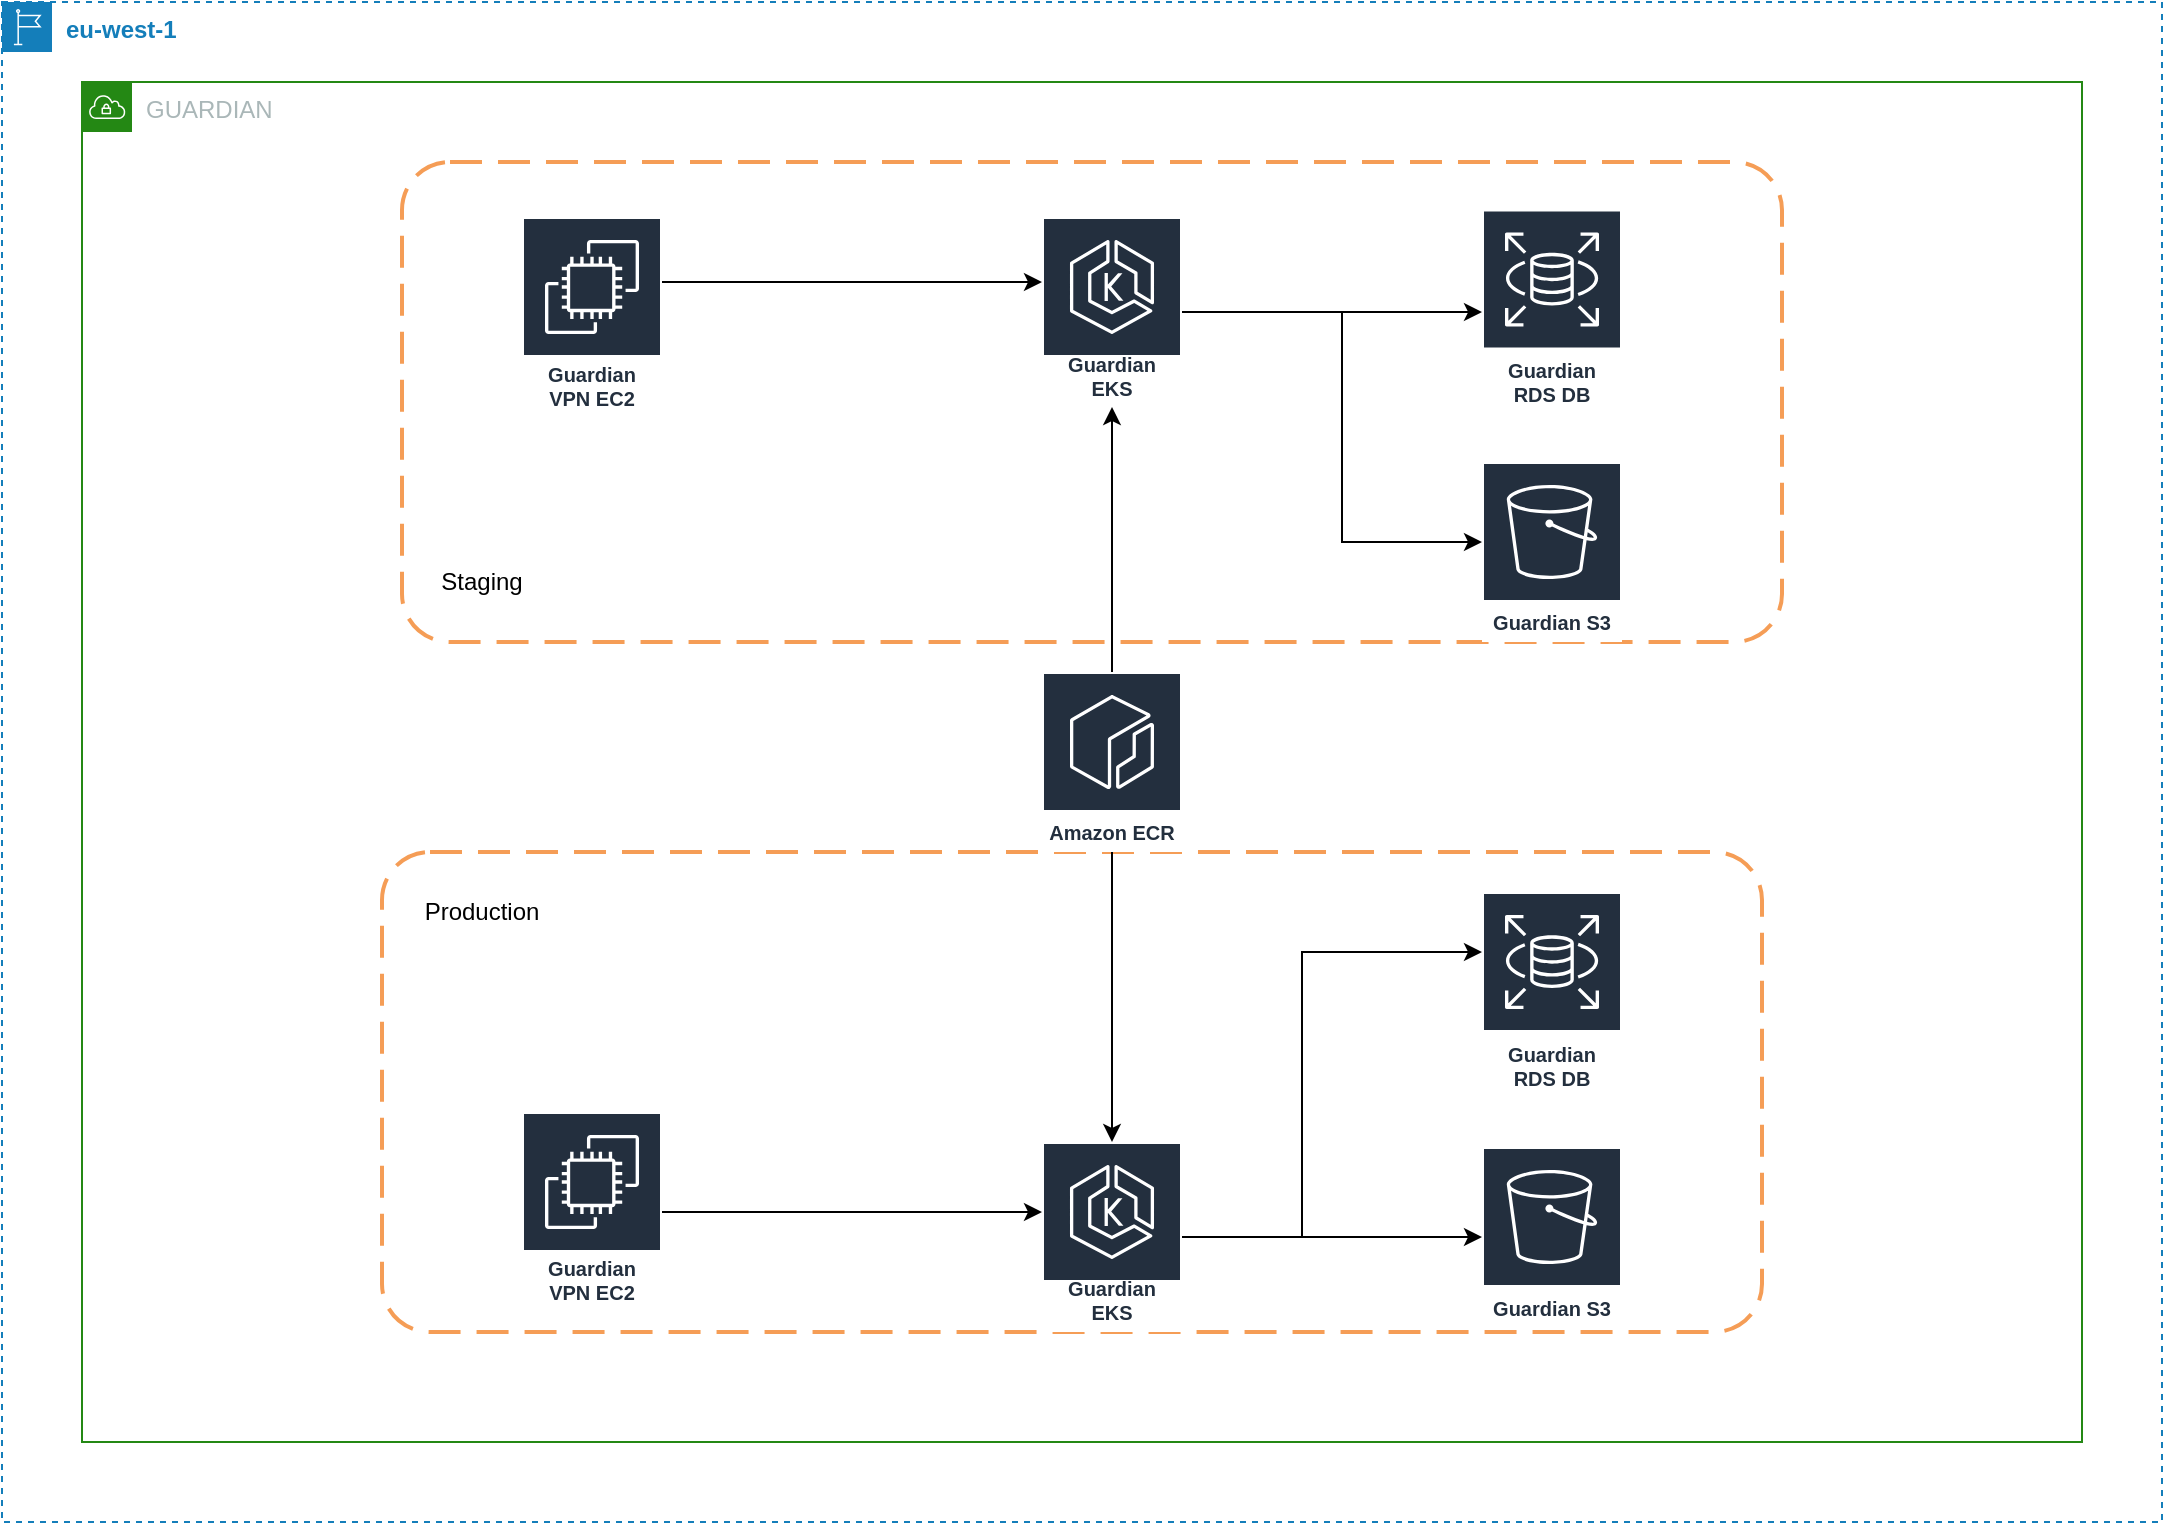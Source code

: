 <mxfile version="14.6.13" type="github">
  <diagram id="XrFz9S41tJpE_bBW_7jL" name="Page-1">
    <mxGraphModel dx="1425" dy="872" grid="1" gridSize="10" guides="1" tooltips="1" connect="1" arrows="1" fold="1" page="1" pageScale="1" pageWidth="1169" pageHeight="827" math="0" shadow="0">
      <root>
        <mxCell id="0" />
        <mxCell id="1" parent="0" />
        <mxCell id="FXBJdXie-gMrJei_GJB7-2" value="&lt;b&gt;eu-west-1&lt;/b&gt;" style="points=[[0,0],[0.25,0],[0.5,0],[0.75,0],[1,0],[1,0.25],[1,0.5],[1,0.75],[1,1],[0.75,1],[0.5,1],[0.25,1],[0,1],[0,0.75],[0,0.5],[0,0.25]];outlineConnect=0;gradientColor=none;html=1;whiteSpace=wrap;fontSize=12;fontStyle=0;shape=mxgraph.aws4.group;grIcon=mxgraph.aws4.group_region;strokeColor=#147EBA;fillColor=none;verticalAlign=top;align=left;spacingLeft=30;fontColor=#147EBA;dashed=1;" parent="1" vertex="1">
          <mxGeometry x="40" y="40" width="1080" height="760" as="geometry" />
        </mxCell>
        <mxCell id="FXBJdXie-gMrJei_GJB7-3" value="GUARDIAN" style="points=[[0,0],[0.25,0],[0.5,0],[0.75,0],[1,0],[1,0.25],[1,0.5],[1,0.75],[1,1],[0.75,1],[0.5,1],[0.25,1],[0,1],[0,0.75],[0,0.5],[0,0.25]];outlineConnect=0;gradientColor=none;html=1;whiteSpace=wrap;fontSize=12;fontStyle=0;shape=mxgraph.aws4.group;grIcon=mxgraph.aws4.group_vpc;strokeColor=#248814;fillColor=none;verticalAlign=top;align=left;spacingLeft=30;fontColor=#AAB7B8;dashed=0;" parent="1" vertex="1">
          <mxGeometry x="80" y="80" width="1000" height="680" as="geometry" />
        </mxCell>
        <mxCell id="qyQdlwB7q9kDZZnS4d7l-15" value="" style="rounded=1;arcSize=10;dashed=1;strokeColor=#F59D56;fillColor=none;gradientColor=none;dashPattern=8 4;strokeWidth=2;" vertex="1" parent="1">
          <mxGeometry x="240" y="120" width="690" height="240" as="geometry" />
        </mxCell>
        <mxCell id="qyQdlwB7q9kDZZnS4d7l-16" value="" style="rounded=1;arcSize=10;dashed=1;strokeColor=#F59D56;fillColor=none;gradientColor=none;dashPattern=8 4;strokeWidth=2;" vertex="1" parent="1">
          <mxGeometry x="230" y="465" width="690" height="240" as="geometry" />
        </mxCell>
        <mxCell id="qyQdlwB7q9kDZZnS4d7l-12" style="edgeStyle=orthogonalEdgeStyle;rounded=0;orthogonalLoop=1;jettySize=auto;html=1;" edge="1" parent="1" source="FXBJdXie-gMrJei_GJB7-5" target="FXBJdXie-gMrJei_GJB7-6">
          <mxGeometry relative="1" as="geometry" />
        </mxCell>
        <mxCell id="qyQdlwB7q9kDZZnS4d7l-13" style="edgeStyle=orthogonalEdgeStyle;rounded=0;orthogonalLoop=1;jettySize=auto;html=1;" edge="1" parent="1" source="FXBJdXie-gMrJei_GJB7-5" target="FXBJdXie-gMrJei_GJB7-11">
          <mxGeometry relative="1" as="geometry">
            <Array as="points">
              <mxPoint x="710" y="195" />
              <mxPoint x="710" y="310" />
            </Array>
          </mxGeometry>
        </mxCell>
        <mxCell id="FXBJdXie-gMrJei_GJB7-5" value="Guardian EKS" style="outlineConnect=0;fontColor=#232F3E;gradientColor=none;strokeColor=#ffffff;fillColor=#232F3E;dashed=0;verticalLabelPosition=middle;verticalAlign=bottom;align=center;html=1;whiteSpace=wrap;fontSize=10;fontStyle=1;spacing=3;shape=mxgraph.aws4.productIcon;prIcon=mxgraph.aws4.eks;" parent="1" vertex="1">
          <mxGeometry x="560" y="147.5" width="70" height="95" as="geometry" />
        </mxCell>
        <mxCell id="FXBJdXie-gMrJei_GJB7-6" value="Guardian RDS DB" style="outlineConnect=0;fontColor=#232F3E;gradientColor=none;strokeColor=#ffffff;fillColor=#232F3E;dashed=0;verticalLabelPosition=middle;verticalAlign=bottom;align=center;html=1;whiteSpace=wrap;fontSize=10;fontStyle=1;spacing=3;shape=mxgraph.aws4.productIcon;prIcon=mxgraph.aws4.rds;" parent="1" vertex="1">
          <mxGeometry x="780" y="143.75" width="70" height="102.5" as="geometry" />
        </mxCell>
        <mxCell id="FXBJdXie-gMrJei_GJB7-8" style="edgeStyle=orthogonalEdgeStyle;rounded=0;orthogonalLoop=1;jettySize=auto;html=1;" parent="1" source="FXBJdXie-gMrJei_GJB7-7" target="FXBJdXie-gMrJei_GJB7-5" edge="1">
          <mxGeometry relative="1" as="geometry">
            <Array as="points">
              <mxPoint x="595" y="300" />
              <mxPoint x="595" y="300" />
            </Array>
          </mxGeometry>
        </mxCell>
        <mxCell id="qyQdlwB7q9kDZZnS4d7l-14" style="edgeStyle=orthogonalEdgeStyle;rounded=0;orthogonalLoop=1;jettySize=auto;html=1;" edge="1" parent="1" source="FXBJdXie-gMrJei_GJB7-10" target="FXBJdXie-gMrJei_GJB7-5">
          <mxGeometry relative="1" as="geometry">
            <Array as="points">
              <mxPoint x="420" y="180" />
              <mxPoint x="420" y="180" />
            </Array>
          </mxGeometry>
        </mxCell>
        <mxCell id="FXBJdXie-gMrJei_GJB7-10" value="Guardian VPN EC2" style="outlineConnect=0;fontColor=#232F3E;gradientColor=none;strokeColor=#ffffff;fillColor=#232F3E;dashed=0;verticalLabelPosition=middle;verticalAlign=bottom;align=center;html=1;whiteSpace=wrap;fontSize=10;fontStyle=1;spacing=3;shape=mxgraph.aws4.productIcon;prIcon=mxgraph.aws4.ec2;" parent="1" vertex="1">
          <mxGeometry x="300" y="147.5" width="70" height="100" as="geometry" />
        </mxCell>
        <mxCell id="FXBJdXie-gMrJei_GJB7-11" value="Guardian S3" style="outlineConnect=0;fontColor=#232F3E;gradientColor=none;strokeColor=#ffffff;fillColor=#232F3E;dashed=0;verticalLabelPosition=middle;verticalAlign=bottom;align=center;html=1;whiteSpace=wrap;fontSize=10;fontStyle=1;spacing=3;shape=mxgraph.aws4.productIcon;prIcon=mxgraph.aws4.s3;" parent="1" vertex="1">
          <mxGeometry x="780" y="270" width="70" height="90" as="geometry" />
        </mxCell>
        <mxCell id="qyQdlwB7q9kDZZnS4d7l-2" style="edgeStyle=orthogonalEdgeStyle;rounded=0;orthogonalLoop=1;jettySize=auto;html=1;" edge="1" parent="1" source="qyQdlwB7q9kDZZnS4d7l-4" target="qyQdlwB7q9kDZZnS4d7l-5">
          <mxGeometry relative="1" as="geometry">
            <Array as="points">
              <mxPoint x="690" y="657" />
              <mxPoint x="690" y="515" />
            </Array>
          </mxGeometry>
        </mxCell>
        <mxCell id="qyQdlwB7q9kDZZnS4d7l-3" style="edgeStyle=orthogonalEdgeStyle;rounded=0;orthogonalLoop=1;jettySize=auto;html=1;" edge="1" parent="1" source="qyQdlwB7q9kDZZnS4d7l-4" target="qyQdlwB7q9kDZZnS4d7l-10">
          <mxGeometry relative="1" as="geometry" />
        </mxCell>
        <mxCell id="qyQdlwB7q9kDZZnS4d7l-4" value="Guardian EKS" style="outlineConnect=0;fontColor=#232F3E;gradientColor=none;strokeColor=#ffffff;fillColor=#232F3E;dashed=0;verticalLabelPosition=middle;verticalAlign=bottom;align=center;html=1;whiteSpace=wrap;fontSize=10;fontStyle=1;spacing=3;shape=mxgraph.aws4.productIcon;prIcon=mxgraph.aws4.eks;" vertex="1" parent="1">
          <mxGeometry x="560" y="610" width="70" height="95" as="geometry" />
        </mxCell>
        <mxCell id="qyQdlwB7q9kDZZnS4d7l-5" value="Guardian RDS DB" style="outlineConnect=0;fontColor=#232F3E;gradientColor=none;strokeColor=#ffffff;fillColor=#232F3E;dashed=0;verticalLabelPosition=middle;verticalAlign=bottom;align=center;html=1;whiteSpace=wrap;fontSize=10;fontStyle=1;spacing=3;shape=mxgraph.aws4.productIcon;prIcon=mxgraph.aws4.rds;" vertex="1" parent="1">
          <mxGeometry x="780" y="485" width="70" height="102.5" as="geometry" />
        </mxCell>
        <mxCell id="qyQdlwB7q9kDZZnS4d7l-8" style="edgeStyle=orthogonalEdgeStyle;rounded=0;orthogonalLoop=1;jettySize=auto;html=1;" edge="1" parent="1" source="qyQdlwB7q9kDZZnS4d7l-9" target="qyQdlwB7q9kDZZnS4d7l-4">
          <mxGeometry relative="1" as="geometry">
            <Array as="points">
              <mxPoint x="335" y="658" />
            </Array>
          </mxGeometry>
        </mxCell>
        <mxCell id="qyQdlwB7q9kDZZnS4d7l-9" value="Guardian VPN EC2" style="outlineConnect=0;fontColor=#232F3E;gradientColor=none;strokeColor=#ffffff;fillColor=#232F3E;dashed=0;verticalLabelPosition=middle;verticalAlign=bottom;align=center;html=1;whiteSpace=wrap;fontSize=10;fontStyle=1;spacing=3;shape=mxgraph.aws4.productIcon;prIcon=mxgraph.aws4.ec2;" vertex="1" parent="1">
          <mxGeometry x="300" y="595" width="70" height="100" as="geometry" />
        </mxCell>
        <mxCell id="qyQdlwB7q9kDZZnS4d7l-10" value="Guardian S3" style="outlineConnect=0;fontColor=#232F3E;gradientColor=none;strokeColor=#ffffff;fillColor=#232F3E;dashed=0;verticalLabelPosition=middle;verticalAlign=bottom;align=center;html=1;whiteSpace=wrap;fontSize=10;fontStyle=1;spacing=3;shape=mxgraph.aws4.productIcon;prIcon=mxgraph.aws4.s3;" vertex="1" parent="1">
          <mxGeometry x="780" y="612.5" width="70" height="90" as="geometry" />
        </mxCell>
        <mxCell id="qyQdlwB7q9kDZZnS4d7l-17" style="edgeStyle=orthogonalEdgeStyle;rounded=0;orthogonalLoop=1;jettySize=auto;html=1;" edge="1" parent="1" source="FXBJdXie-gMrJei_GJB7-7" target="qyQdlwB7q9kDZZnS4d7l-4">
          <mxGeometry relative="1" as="geometry" />
        </mxCell>
        <mxCell id="FXBJdXie-gMrJei_GJB7-7" value="Amazon ECR" style="outlineConnect=0;fontColor=#232F3E;gradientColor=none;strokeColor=#ffffff;fillColor=#232F3E;dashed=0;verticalLabelPosition=middle;verticalAlign=bottom;align=center;html=1;whiteSpace=wrap;fontSize=10;fontStyle=1;spacing=3;shape=mxgraph.aws4.productIcon;prIcon=mxgraph.aws4.ecr;" parent="1" vertex="1">
          <mxGeometry x="560" y="375" width="70" height="90" as="geometry" />
        </mxCell>
        <mxCell id="qyQdlwB7q9kDZZnS4d7l-19" value="Staging" style="text;html=1;strokeColor=none;fillColor=none;align=center;verticalAlign=middle;whiteSpace=wrap;rounded=0;" vertex="1" parent="1">
          <mxGeometry x="260" y="320" width="40" height="20" as="geometry" />
        </mxCell>
        <mxCell id="qyQdlwB7q9kDZZnS4d7l-20" value="Production" style="text;html=1;strokeColor=none;fillColor=none;align=center;verticalAlign=middle;whiteSpace=wrap;rounded=0;" vertex="1" parent="1">
          <mxGeometry x="260" y="485" width="40" height="20" as="geometry" />
        </mxCell>
      </root>
    </mxGraphModel>
  </diagram>
</mxfile>
